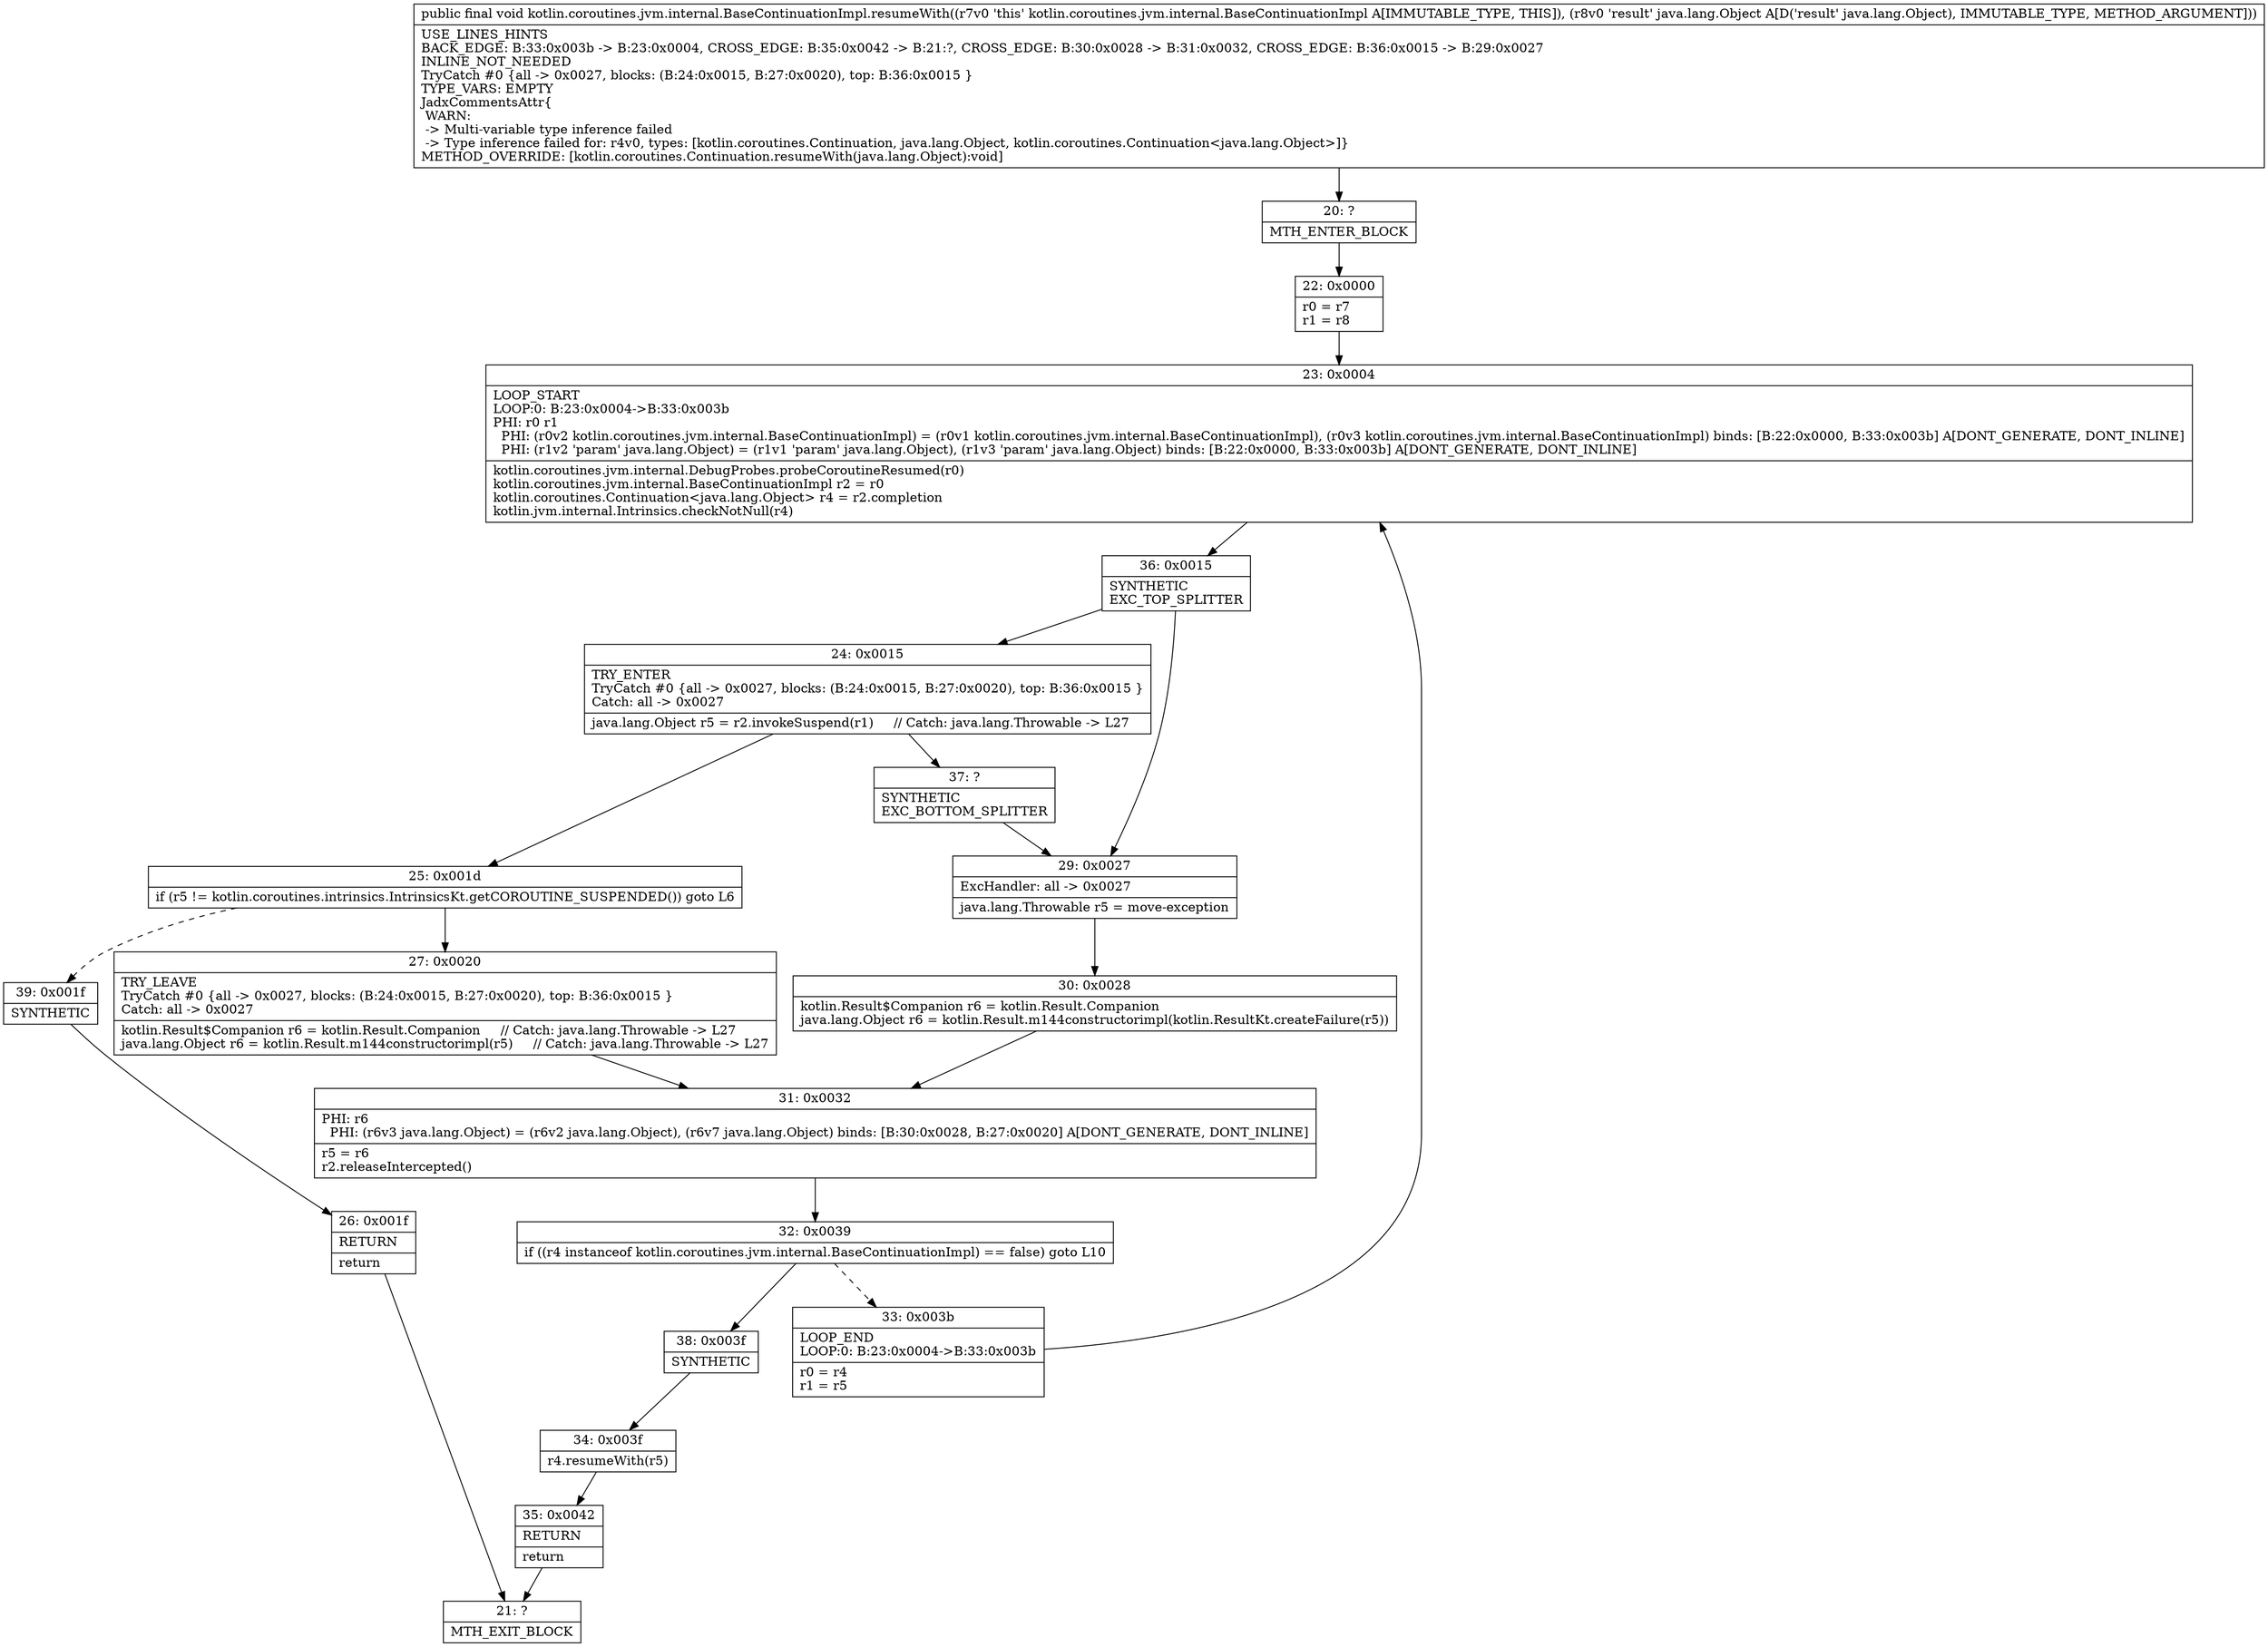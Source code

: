 digraph "CFG forkotlin.coroutines.jvm.internal.BaseContinuationImpl.resumeWith(Ljava\/lang\/Object;)V" {
Node_20 [shape=record,label="{20\:\ ?|MTH_ENTER_BLOCK\l}"];
Node_22 [shape=record,label="{22\:\ 0x0000|r0 = r7\lr1 = r8\l}"];
Node_23 [shape=record,label="{23\:\ 0x0004|LOOP_START\lLOOP:0: B:23:0x0004\-\>B:33:0x003b\lPHI: r0 r1 \l  PHI: (r0v2 kotlin.coroutines.jvm.internal.BaseContinuationImpl) = (r0v1 kotlin.coroutines.jvm.internal.BaseContinuationImpl), (r0v3 kotlin.coroutines.jvm.internal.BaseContinuationImpl) binds: [B:22:0x0000, B:33:0x003b] A[DONT_GENERATE, DONT_INLINE]\l  PHI: (r1v2 'param' java.lang.Object) = (r1v1 'param' java.lang.Object), (r1v3 'param' java.lang.Object) binds: [B:22:0x0000, B:33:0x003b] A[DONT_GENERATE, DONT_INLINE]\l|kotlin.coroutines.jvm.internal.DebugProbes.probeCoroutineResumed(r0)\lkotlin.coroutines.jvm.internal.BaseContinuationImpl r2 = r0\lkotlin.coroutines.Continuation\<java.lang.Object\> r4 = r2.completion\lkotlin.jvm.internal.Intrinsics.checkNotNull(r4)\l}"];
Node_36 [shape=record,label="{36\:\ 0x0015|SYNTHETIC\lEXC_TOP_SPLITTER\l}"];
Node_24 [shape=record,label="{24\:\ 0x0015|TRY_ENTER\lTryCatch #0 \{all \-\> 0x0027, blocks: (B:24:0x0015, B:27:0x0020), top: B:36:0x0015 \}\lCatch: all \-\> 0x0027\l|java.lang.Object r5 = r2.invokeSuspend(r1)     \/\/ Catch: java.lang.Throwable \-\> L27\l}"];
Node_25 [shape=record,label="{25\:\ 0x001d|if (r5 != kotlin.coroutines.intrinsics.IntrinsicsKt.getCOROUTINE_SUSPENDED()) goto L6\l}"];
Node_27 [shape=record,label="{27\:\ 0x0020|TRY_LEAVE\lTryCatch #0 \{all \-\> 0x0027, blocks: (B:24:0x0015, B:27:0x0020), top: B:36:0x0015 \}\lCatch: all \-\> 0x0027\l|kotlin.Result$Companion r6 = kotlin.Result.Companion     \/\/ Catch: java.lang.Throwable \-\> L27\ljava.lang.Object r6 = kotlin.Result.m144constructorimpl(r5)     \/\/ Catch: java.lang.Throwable \-\> L27\l}"];
Node_31 [shape=record,label="{31\:\ 0x0032|PHI: r6 \l  PHI: (r6v3 java.lang.Object) = (r6v2 java.lang.Object), (r6v7 java.lang.Object) binds: [B:30:0x0028, B:27:0x0020] A[DONT_GENERATE, DONT_INLINE]\l|r5 = r6\lr2.releaseIntercepted()\l}"];
Node_32 [shape=record,label="{32\:\ 0x0039|if ((r4 instanceof kotlin.coroutines.jvm.internal.BaseContinuationImpl) == false) goto L10\l}"];
Node_33 [shape=record,label="{33\:\ 0x003b|LOOP_END\lLOOP:0: B:23:0x0004\-\>B:33:0x003b\l|r0 = r4\lr1 = r5\l}"];
Node_38 [shape=record,label="{38\:\ 0x003f|SYNTHETIC\l}"];
Node_34 [shape=record,label="{34\:\ 0x003f|r4.resumeWith(r5)\l}"];
Node_35 [shape=record,label="{35\:\ 0x0042|RETURN\l|return\l}"];
Node_21 [shape=record,label="{21\:\ ?|MTH_EXIT_BLOCK\l}"];
Node_39 [shape=record,label="{39\:\ 0x001f|SYNTHETIC\l}"];
Node_26 [shape=record,label="{26\:\ 0x001f|RETURN\l|return\l}"];
Node_37 [shape=record,label="{37\:\ ?|SYNTHETIC\lEXC_BOTTOM_SPLITTER\l}"];
Node_29 [shape=record,label="{29\:\ 0x0027|ExcHandler: all \-\> 0x0027\l|java.lang.Throwable r5 = move\-exception\l}"];
Node_30 [shape=record,label="{30\:\ 0x0028|kotlin.Result$Companion r6 = kotlin.Result.Companion\ljava.lang.Object r6 = kotlin.Result.m144constructorimpl(kotlin.ResultKt.createFailure(r5))\l}"];
MethodNode[shape=record,label="{public final void kotlin.coroutines.jvm.internal.BaseContinuationImpl.resumeWith((r7v0 'this' kotlin.coroutines.jvm.internal.BaseContinuationImpl A[IMMUTABLE_TYPE, THIS]), (r8v0 'result' java.lang.Object A[D('result' java.lang.Object), IMMUTABLE_TYPE, METHOD_ARGUMENT]))  | USE_LINES_HINTS\lBACK_EDGE: B:33:0x003b \-\> B:23:0x0004, CROSS_EDGE: B:35:0x0042 \-\> B:21:?, CROSS_EDGE: B:30:0x0028 \-\> B:31:0x0032, CROSS_EDGE: B:36:0x0015 \-\> B:29:0x0027\lINLINE_NOT_NEEDED\lTryCatch #0 \{all \-\> 0x0027, blocks: (B:24:0x0015, B:27:0x0020), top: B:36:0x0015 \}\lTYPE_VARS: EMPTY\lJadxCommentsAttr\{\l WARN: \l \-\> Multi\-variable type inference failed\l \-\> Type inference failed for: r4v0, types: [kotlin.coroutines.Continuation, java.lang.Object, kotlin.coroutines.Continuation\<java.lang.Object\>]\}\lMETHOD_OVERRIDE: [kotlin.coroutines.Continuation.resumeWith(java.lang.Object):void]\l}"];
MethodNode -> Node_20;Node_20 -> Node_22;
Node_22 -> Node_23;
Node_23 -> Node_36;
Node_36 -> Node_24;
Node_36 -> Node_29;
Node_24 -> Node_25;
Node_24 -> Node_37;
Node_25 -> Node_27;
Node_25 -> Node_39[style=dashed];
Node_27 -> Node_31;
Node_31 -> Node_32;
Node_32 -> Node_33[style=dashed];
Node_32 -> Node_38;
Node_33 -> Node_23;
Node_38 -> Node_34;
Node_34 -> Node_35;
Node_35 -> Node_21;
Node_39 -> Node_26;
Node_26 -> Node_21;
Node_37 -> Node_29;
Node_29 -> Node_30;
Node_30 -> Node_31;
}

